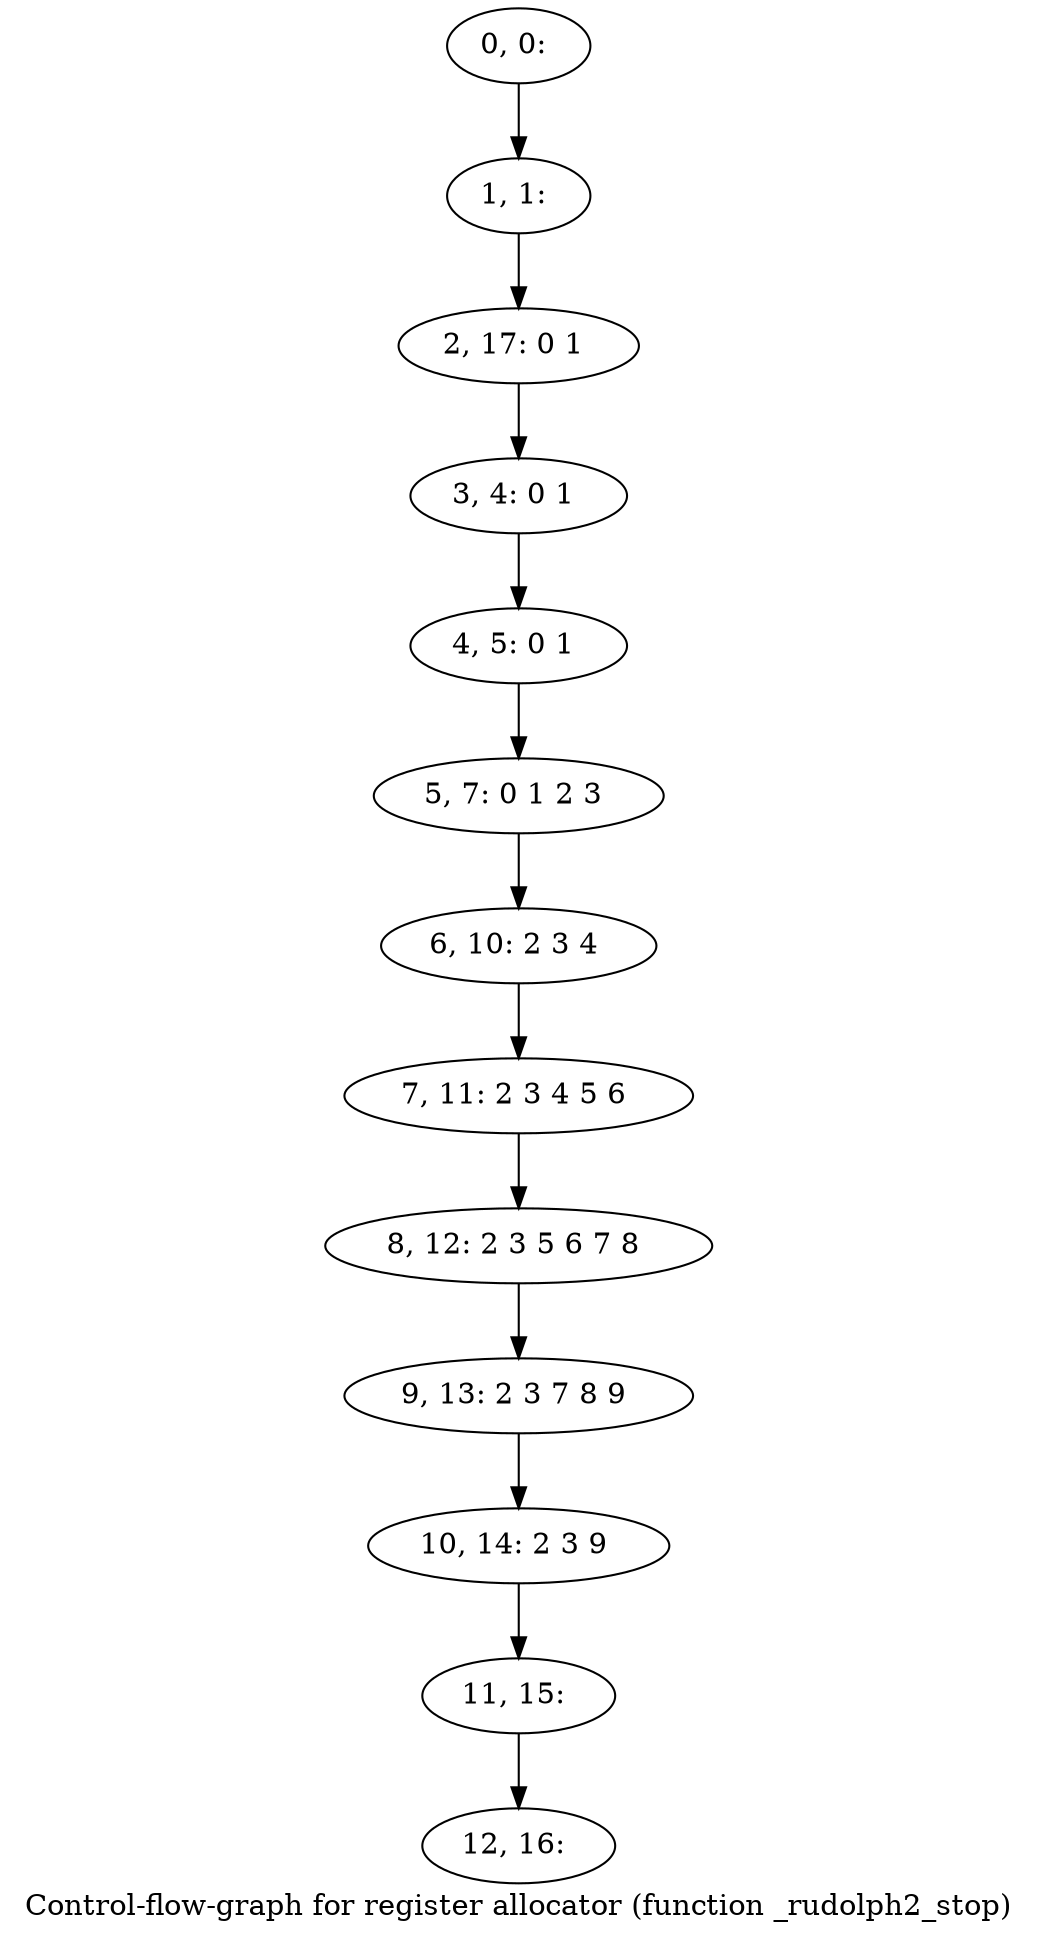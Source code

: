 digraph G {
graph [label="Control-flow-graph for register allocator (function _rudolph2_stop)"]
0[label="0, 0: "];
1[label="1, 1: "];
2[label="2, 17: 0 1 "];
3[label="3, 4: 0 1 "];
4[label="4, 5: 0 1 "];
5[label="5, 7: 0 1 2 3 "];
6[label="6, 10: 2 3 4 "];
7[label="7, 11: 2 3 4 5 6 "];
8[label="8, 12: 2 3 5 6 7 8 "];
9[label="9, 13: 2 3 7 8 9 "];
10[label="10, 14: 2 3 9 "];
11[label="11, 15: "];
12[label="12, 16: "];
0->1 ;
1->2 ;
2->3 ;
3->4 ;
4->5 ;
5->6 ;
6->7 ;
7->8 ;
8->9 ;
9->10 ;
10->11 ;
11->12 ;
}
